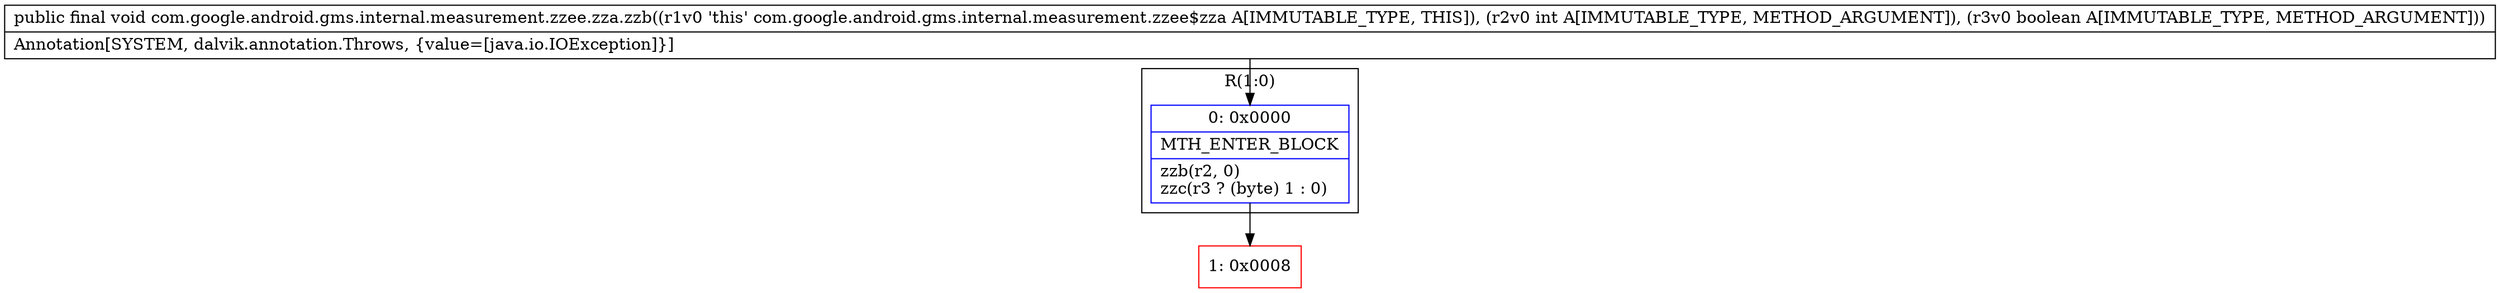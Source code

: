 digraph "CFG forcom.google.android.gms.internal.measurement.zzee.zza.zzb(IZ)V" {
subgraph cluster_Region_1274347651 {
label = "R(1:0)";
node [shape=record,color=blue];
Node_0 [shape=record,label="{0\:\ 0x0000|MTH_ENTER_BLOCK\l|zzb(r2, 0)\lzzc(r3 ? (byte) 1 : 0)\l}"];
}
Node_1 [shape=record,color=red,label="{1\:\ 0x0008}"];
MethodNode[shape=record,label="{public final void com.google.android.gms.internal.measurement.zzee.zza.zzb((r1v0 'this' com.google.android.gms.internal.measurement.zzee$zza A[IMMUTABLE_TYPE, THIS]), (r2v0 int A[IMMUTABLE_TYPE, METHOD_ARGUMENT]), (r3v0 boolean A[IMMUTABLE_TYPE, METHOD_ARGUMENT]))  | Annotation[SYSTEM, dalvik.annotation.Throws, \{value=[java.io.IOException]\}]\l}"];
MethodNode -> Node_0;
Node_0 -> Node_1;
}

